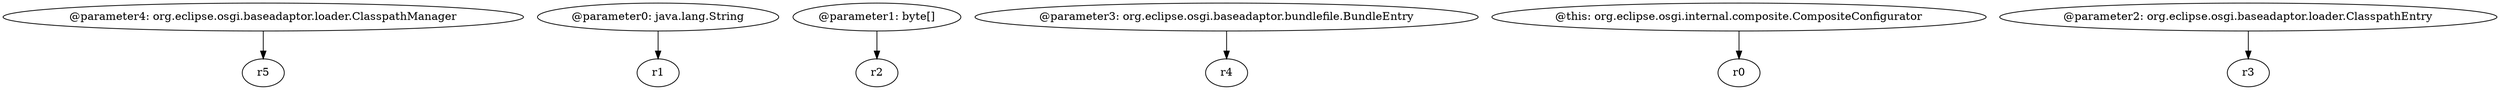 digraph g {
0[label="@parameter4: org.eclipse.osgi.baseadaptor.loader.ClasspathManager"]
1[label="r5"]
0->1[label=""]
2[label="@parameter0: java.lang.String"]
3[label="r1"]
2->3[label=""]
4[label="@parameter1: byte[]"]
5[label="r2"]
4->5[label=""]
6[label="@parameter3: org.eclipse.osgi.baseadaptor.bundlefile.BundleEntry"]
7[label="r4"]
6->7[label=""]
8[label="@this: org.eclipse.osgi.internal.composite.CompositeConfigurator"]
9[label="r0"]
8->9[label=""]
10[label="@parameter2: org.eclipse.osgi.baseadaptor.loader.ClasspathEntry"]
11[label="r3"]
10->11[label=""]
}